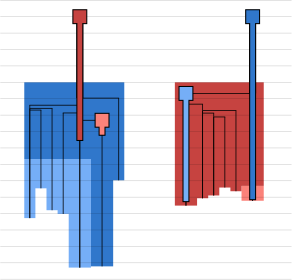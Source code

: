 <?xml version="1.0"?>
<!DOCTYPE ipe SYSTEM "ipe.dtd">
<ipe version="70212" creator="svgtoipe 20191210">
<ipestyle>
<layout paper="768 576" frame="768 576" origin="0 0"/>
<opacity name="10%" value="0.10"/>
<opacity name="20%" value="0.20"/>
<opacity name="30%" value="0.30"/>
<opacity name="40%" value="0.40"/>
<opacity name="50%" value="0.50"/>
<opacity name="60%" value="0.60"/>
<opacity name="70%" value="0.70"/>
<opacity name="80%" value="0.80"/>
<opacity name="90%" value="0.90"/>
<pathstyle cap="0" join="0" fillrule="wind"/>
</ipestyle>
<page>
<group matrix="1 0 0 -1 0 576">
<group>
<group matrix="1 0 0 1 373.861 350">
<group>
<path fill="0.458824 0.682353 0.968627">
-2 64.6898 m
-2 65.1334 l
-10 65.1334 l
-10 47.3244 l
-10 45.8181 l
-14 45.8181 l
-14 44.4743 l
-18 44.4743 l
-18 36.5949 l
-22 36.5949 l
-22 47.3144 l
-26 47.3144 l
-26 29.918 l
-26 26.0604 l
-22 26.0604 l
-18 26.0604 l
-14 26.0604 l
-10 26.0604 l
-2 26.0604 l
-2 29.918 l
-2 36.6049 l
-2 44.4843 l
-2 45.8281 l
-2 47.3244 l
-2 64.6898 l
h
</path>
<path fill="0.188235 0.466667 0.796078" pen="44">
10 4.12249 m
10 26.0605 l
10 33.7013 l
6 33.7013 l
6 33.7113 l
6 64.6898 l
-2 64.6898 l
-2 33.7113 l
-2 26.0605 l
-10 26.0605 l
-14 26.0605 l
-18 26.0605 l
-22 26.0605 l
-26 26.0605 l
-26 8.42343 l
-26 7.79515 l
-26 4.12249 l
-26 -1.5663 l
10 -1.5663 l
10 4.12249 l
h
</path>
</group>
</group>
<group matrix="1 0 0 1 422.069 350">
<group>
<path fill="0.984314 0.509804 0.478431">
4 41.0705 m
4 37.6432 l
4 35.7208 l
12 35.7208 l
12 41.0705 l
4 41.0705 l
h
</path>
<path fill="0.776471 0.262745 0.25098" pen="40">
12 2.4337 m
12 27.7493 l
12 30.2956 l
12 33.0934 l
12 35.7209 l
4 35.7209 l
4 37.6432 l
0 37.6432 l
0 36.3126 l
-4 36.3126 l
-4 37.6532 l
-4 39.163 l
-8 39.163 l
-8 39.173 l
-8 40.1666 l
-12 40.1666 l
-12 40.1766 l
-12 42.8168 l
-20 42.8168 l
-20 40.1766 l
-20 39.173 l
-20 37.6532 l
-20 36.3226 l
-20 35.7209 l
-20 33.0934 l
-20 30.2956 l
-20 27.7493 l
-20 10.9035 l
-20 9.51503 l
-20 8.61623 l
-20 6.29125 l
-20 2.4337 l
-20 -1.5663 l
12 -1.5663 l
12 2.4337 l
h
</path>
</group>
</group>
<group matrix="1 0 0 1 400 350">
<group>
<path stroke="0 0 0" opacity="20%" pen="0.2">
-60.7778 -31.0997 m
44.0694 -31.0997 l
</path>
<path stroke="0 0 0" opacity="20%" pen="0.2">
-60.7778 -25.193 m
44.0694 -25.193 l
</path>
<path stroke="0 0 0" opacity="20%" pen="0.2">
-60.7778 -19.2863 m
44.0694 -19.2863 l
</path>
<path stroke="0 0 0" opacity="20%" pen="0.2">
-60.7778 -13.3796 m
44.0694 -13.3796 l
</path>
<path stroke="0 0 0" opacity="20%" pen="0.2">
-60.7778 -7.47297 m
44.0694 -7.47297 l
</path>
<path stroke="0 0 0" opacity="20%" pen="0.2">
-60.7778 -1.5663 m
44.0694 -1.5663 l
</path>
<path stroke="0 0 0" opacity="20%" pen="0.2">
-60.7778 4.34038 m
44.0694 4.34038 l
</path>
<path stroke="0 0 0" opacity="20%" pen="0.2">
-60.7778 10.247 m
44.0694 10.247 l
</path>
<path stroke="0 0 0" opacity="20%" pen="0.2">
-60.7778 16.1537 m
44.0694 16.1537 l
</path>
<path stroke="0 0 0" opacity="20%" pen="0.2">
-60.7778 22.0604 m
44.0694 22.0604 l
</path>
<path stroke="0 0 0" opacity="20%" pen="0.2">
-60.7778 27.9671 m
44.0694 27.9671 l
</path>
<path stroke="0 0 0" opacity="20%" pen="0.2">
-60.7778 33.8737 m
44.0694 33.8737 l
</path>
<path stroke="0 0 0" opacity="20%" pen="0.2">
-60.7778 39.7804 m
44.0694 39.7804 l
</path>
<path stroke="0 0 0" opacity="20%" pen="0.2">
-60.7778 45.6871 m
44.0694 45.6871 l
</path>
<path stroke="0 0 0" opacity="20%" pen="0.2">
-60.7778 51.5938 m
44.0694 51.5938 l
</path>
<path stroke="0 0 0" opacity="20%" pen="0.2">
-60.7778 57.5004 m
44.0694 57.5004 l
</path>
<path stroke="0 0 0" opacity="20%" pen="0.2">
-60.7778 63.4071 m
44.0694 63.4071 l
</path>
<path stroke="0 0 0" opacity="20%" pen="0.2">
-60.7778 69.3138 m
44.0694 69.3138 l
</path>
</group>
</group>
<group matrix="1 0 0 1 373.861 350">
<group>
<path stroke="0 0 0" pen="0.277778">
-6 4.12249 m
-6 6.6688 l
</path>
<path stroke="0 0 0" pen="0.277778">
-6 4.12249 m
-6 6.6688 l
</path>
<path stroke="0 0 0" pen="0.277778">
-24 6.6688 m
-24 7.79515 l
</path>
<path stroke="0 0 0" pen="0.277778">
-24.1389 6.6688 m
-6 6.6688 l
</path>
<path stroke="0 0 0" pen="0.277778">
-24 7.79515 m
-24 8.42343 l
</path>
<path stroke="0 0 0" pen="0.277778">
-24 7.79515 m
-24 8.42343 l
</path>
<path stroke="0 0 0" pen="0.277778">
-24 8.42343 m
-24 47.3244 l
</path>
<path stroke="0 0 0" pen="0.277778">
-24 8.42343 m
-24 47.3244 l
</path>
<path stroke="0 0 0" pen="0.277778">
-20 8.42343 m
-20 36.6049 l
</path>
<path stroke="0 0 0" pen="0.277778">
-19.8611 8.42343 m
-24 8.42343 l
</path>
<path stroke="0 0 0" pen="0.277778">
-16 7.79515 m
-16 44.4843 l
</path>
<path stroke="0 0 0" pen="0.277778">
-15.8611 7.79515 m
-24 7.79515 l
</path>
<path stroke="0 0 0" pen="0.277778">
-6 6.6688 m
-6 9.46664 l
</path>
<path stroke="0 0 0" pen="0.277778">
-6 6.6688 m
-6 9.46664 l
</path>
<path stroke="0 0 0" pen="0.277778">
-12 9.46664 m
-12 45.8281 l
</path>
<path stroke="0 0 0" pen="0.277778">
-12.1389 9.46664 m
-6 9.46664 l
</path>
<path stroke="0 0 0" pen="0.277778">
-6 9.46664 m
-6 12.0941 l
</path>
<path stroke="0 0 0" pen="0.277778">
-6 9.46664 m
-6 12.0941 l
</path>
<path stroke="0 0 0" pen="0.277778">
-6 12.0941 m
-6 65.1434 l
</path>
<path stroke="0 0 0" pen="0.277778">
-6 12.0941 m
-6 65.1434 l
</path>
<path stroke="0 0 0" pen="0.277778">
2 12.0941 m
2 64.6998 l
</path>
<path stroke="0 0 0" pen="0.277778">
2.13889 12.0941 m
-6 12.0941 l
</path>
<path stroke="0 0 0" pen="0.277778">
8 4.12249 m
8 33.7113 l
</path>
<path stroke="0 0 0" pen="0.277778">
8.13889 4.12249 m
-6 4.12249 l
</path>
</group>
</group>
<group matrix="1 0 0 1 373.861 350">
<group>
<path stroke="0 0 0" pen="2.5">
-6 4.12249 m
-6 -25.193 l
</path>
<path stroke="0 0 0" pen="2.5">
-6 12.0941 m
-6 19.5598 l
-6 12.0941 l
-6 19.5598 l
-6 9.46664 l
-6 12.0941 l
-6 6.6688 l
-6 9.46664 l
-6 4.12249 l
-6 6.6688 l
-6 4.12249 l
-6 -25.193 l
</path>
<path stroke="0 0 0" fill="0.776471 0.262745 0.25098" stroke-opacity="opaque" pen="0.375">
-8.5 -27.693 m
-3.5 -27.693 l
-3.5 -22.693 l
-8.5 -22.693 l
-8.5 -27.693 l
h
</path>
<path stroke="0.776471 0.262745 0.25098" fill="0.776471 0.262745 0.25098" stroke-opacity="opaque" pen="1.75">
-6 12.0941 m
-6 19.1848 l
-6 12.0941 l
-6 19.1848 l
-6 9.46664 l
-6 12.0941 l
-6 6.6688 l
-6 9.46664 l
-6 4.12249 l
-6 6.6688 l
-6 4.12249 l
-6 -25.193 l
</path>
<path stroke="0 0 0" pen="2.5">
2 12.0941 m
2 17.6776 l
2 12.0941 l
2 17.6776 l
</path>
<path stroke="0 0 0" fill="0.984314 0.509804 0.478431" stroke-opacity="opaque" pen="0.375">
-0.5 9.5941 m
4.5 9.5941 l
4.5 14.5941 l
-0.5 14.5941 l
-0.5 9.5941 l
h
</path>
<path stroke="0.984314 0.509804 0.478431" fill="0.984314 0.509804 0.478431" stroke-opacity="opaque" pen="1.75">
2 12.0941 m
2 17.3026 l
2 12.0941 l
2 17.3026 l
</path>
</group>
</group>
<group matrix="1 0 0 1 422.069 350">
<group>
<path stroke="0 0 0" pen="0.277778">
-16 2.4337 m
-16 6.29125 l
</path>
<path stroke="0 0 0" pen="0.277778">
-16.1389 2.4337 m
8 2.4337 l
</path>
<path stroke="0 0 0" pen="0.277778">
-16 6.29125 m
-16 42.8268 l
</path>
<path stroke="0 0 0" pen="0.277778">
-16 6.29125 m
-16 42.8268 l
</path>
<path stroke="0 0 0" pen="0.277778">
-10 6.29125 m
-10 8.61623 l
</path>
<path stroke="0 0 0" pen="0.277778">
-9.86111 6.29125 m
-16 6.29125 l
</path>
<path stroke="0 0 0" pen="0.277778">
-10 8.61623 m
-10 9.51503 l
</path>
<path stroke="0 0 0" pen="0.277778">
-10 8.61623 m
-10 9.51503 l
</path>
<path stroke="0 0 0" pen="0.277778">
-10 9.51503 m
-10 40.1766 l
</path>
<path stroke="0 0 0" pen="0.277778">
-10 9.51503 m
-10 40.1766 l
</path>
<path stroke="0 0 0" pen="0.277778">
-6 9.51503 m
-6 10.9035 l
</path>
<path stroke="0 0 0" pen="0.277778">
-5.86111 9.51503 m
-10 9.51503 l
</path>
<path stroke="0 0 0" pen="0.277778">
-6 10.9035 m
-6 39.173 l
</path>
<path stroke="0 0 0" pen="0.277778">
-6 10.9035 m
-6 39.173 l
</path>
<path stroke="0 0 0" pen="0.277778">
-2 10.9035 m
-2 36.3226 l
</path>
<path stroke="0 0 0" pen="0.277778">
-1.86111 10.9035 m
-6 10.9035 l
</path>
<path stroke="0 0 0" pen="0.277778">
2 8.61623 m
2 37.6532 l
</path>
<path stroke="0 0 0" pen="0.277778">
2.13889 8.61623 m
-10 8.61623 l
</path>
<path stroke="0 0 0" pen="0.277778">
8 2.4337 m
8 41.0805 l
</path>
<path stroke="0 0 0" pen="0.277778">
8 2.4337 m
8 41.0805 l
</path>
</group>
</group>
<group matrix="1 0 0 1 422.069 350">
<group>
<path stroke="0 0 0" pen="2.5">
8 2.4337 m
8 -23.5042 l
</path>
<path stroke="0 0 0" pen="2.5">
8 2.4337 m
8 40.8816 l
8 2.4337 l
8 40.8816 l
8 2.4337 l
8 -25.193 l
</path>
<path stroke="0 0 0" fill="0.188235 0.466667 0.796078" stroke-opacity="opaque" pen="0.375">
5.5 -27.693 m
10.5 -27.693 l
10.5 -22.693 l
5.5 -22.693 l
5.5 -27.693 l
h
</path>
<path stroke="0.188235 0.466667 0.796078" fill="0.188235 0.466667 0.796078" stroke-opacity="opaque" pen="1.75">
8 2.4337 m
8 40.5066 l
8 2.4337 l
8 40.5066 l
8 2.4337 l
8 -25.193 l
</path>
<path stroke="0 0 0" pen="2.5">
-16 6.29125 m
-16 41.574 l
-16 6.29125 l
-16 41.574 l
-16 2.4337 l
-16 6.29125 l
</path>
<path stroke="0 0 0" fill="0.458824 0.682353 0.968627" stroke-opacity="opaque" pen="0.375">
-18.5 -0.0662969 m
-13.5 -0.0662969 l
-13.5 4.9337 l
-18.5 4.9337 l
-18.5 -0.0662969 l
h
</path>
<path stroke="0.458824 0.682353 0.968627" fill="0.458824 0.682353 0.968627" stroke-opacity="opaque" pen="1.75">
-16 6.29125 m
-16 41.199 l
-16 6.29125 l
-16 41.199 l
-16 2.4337 l
-16 6.29125 l
</path>
</group>
</group>
</group>
</group>
</page>
</ipe>
